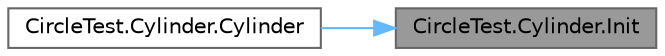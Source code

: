 digraph "CircleTest.Cylinder.Init"
{
 // LATEX_PDF_SIZE
  bgcolor="transparent";
  edge [fontname=Helvetica,fontsize=10,labelfontname=Helvetica,labelfontsize=10];
  node [fontname=Helvetica,fontsize=10,shape=box,height=0.2,width=0.4];
  rankdir="RL";
  Node1 [id="Node000001",label="CircleTest.Cylinder.Init",height=0.2,width=0.4,color="gray40", fillcolor="grey60", style="filled", fontcolor="black",tooltip="Переопределение метода инициализации для цилиндра"];
  Node1 -> Node2 [id="edge1_Node000001_Node000002",dir="back",color="steelblue1",style="solid",tooltip=" "];
  Node2 [id="Node000002",label="CircleTest.Cylinder.Cylinder",height=0.2,width=0.4,color="grey40", fillcolor="white", style="filled",URL="$class_circle_test_1_1_cylinder.html#acfa93f6c29bef6bd9feb3e229e47200f",tooltip="Конструктор с параметрами"];
}
